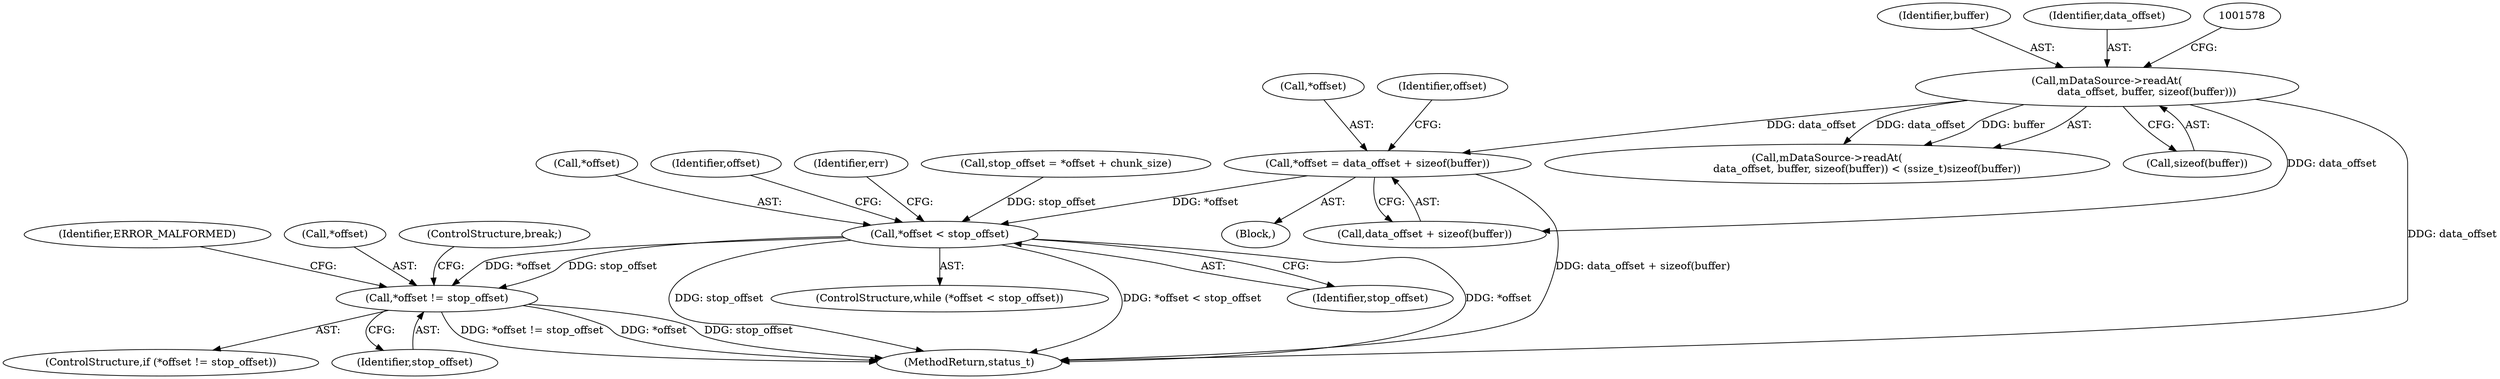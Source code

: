 digraph "0_Android_e7142a0703bc93f75e213e96ebc19000022afed9@API" {
"1001662" [label="(Call,*offset = data_offset + sizeof(buffer))"];
"1001572" [label="(Call,mDataSource->readAt(\n                        data_offset, buffer, sizeof(buffer)))"];
"1001670" [label="(Call,*offset < stop_offset)"];
"1001691" [label="(Call,*offset != stop_offset)"];
"1001677" [label="(Identifier,err)"];
"1001673" [label="(Identifier,stop_offset)"];
"1001669" [label="(ControlStructure,while (*offset < stop_offset))"];
"1001574" [label="(Identifier,buffer)"];
"1001558" [label="(Block,)"];
"1001663" [label="(Call,*offset)"];
"1001691" [label="(Call,*offset != stop_offset)"];
"1001662" [label="(Call,*offset = data_offset + sizeof(buffer))"];
"1001690" [label="(ControlStructure,if (*offset != stop_offset))"];
"1001571" [label="(Call,mDataSource->readAt(\n                        data_offset, buffer, sizeof(buffer)) < (ssize_t)sizeof(buffer))"];
"1001694" [label="(Identifier,stop_offset)"];
"1001573" [label="(Identifier,data_offset)"];
"1001575" [label="(Call,sizeof(buffer))"];
"1001572" [label="(Call,mDataSource->readAt(\n                        data_offset, buffer, sizeof(buffer)))"];
"1001697" [label="(Identifier,ERROR_MALFORMED)"];
"1001692" [label="(Call,*offset)"];
"1001656" [label="(Call,stop_offset = *offset + chunk_size)"];
"1003275" [label="(MethodReturn,status_t)"];
"1001672" [label="(Identifier,offset)"];
"1001698" [label="(ControlStructure,break;)"];
"1001665" [label="(Call,data_offset + sizeof(buffer))"];
"1001671" [label="(Call,*offset)"];
"1001693" [label="(Identifier,offset)"];
"1001670" [label="(Call,*offset < stop_offset)"];
"1001662" -> "1001558"  [label="AST: "];
"1001662" -> "1001665"  [label="CFG: "];
"1001663" -> "1001662"  [label="AST: "];
"1001665" -> "1001662"  [label="AST: "];
"1001672" -> "1001662"  [label="CFG: "];
"1001662" -> "1003275"  [label="DDG: data_offset + sizeof(buffer)"];
"1001572" -> "1001662"  [label="DDG: data_offset"];
"1001662" -> "1001670"  [label="DDG: *offset"];
"1001572" -> "1001571"  [label="AST: "];
"1001572" -> "1001575"  [label="CFG: "];
"1001573" -> "1001572"  [label="AST: "];
"1001574" -> "1001572"  [label="AST: "];
"1001575" -> "1001572"  [label="AST: "];
"1001578" -> "1001572"  [label="CFG: "];
"1001572" -> "1003275"  [label="DDG: data_offset"];
"1001572" -> "1001571"  [label="DDG: data_offset"];
"1001572" -> "1001571"  [label="DDG: buffer"];
"1001572" -> "1001665"  [label="DDG: data_offset"];
"1001670" -> "1001669"  [label="AST: "];
"1001670" -> "1001673"  [label="CFG: "];
"1001671" -> "1001670"  [label="AST: "];
"1001673" -> "1001670"  [label="AST: "];
"1001677" -> "1001670"  [label="CFG: "];
"1001693" -> "1001670"  [label="CFG: "];
"1001670" -> "1003275"  [label="DDG: stop_offset"];
"1001670" -> "1003275"  [label="DDG: *offset"];
"1001670" -> "1003275"  [label="DDG: *offset < stop_offset"];
"1001656" -> "1001670"  [label="DDG: stop_offset"];
"1001670" -> "1001691"  [label="DDG: *offset"];
"1001670" -> "1001691"  [label="DDG: stop_offset"];
"1001691" -> "1001690"  [label="AST: "];
"1001691" -> "1001694"  [label="CFG: "];
"1001692" -> "1001691"  [label="AST: "];
"1001694" -> "1001691"  [label="AST: "];
"1001697" -> "1001691"  [label="CFG: "];
"1001698" -> "1001691"  [label="CFG: "];
"1001691" -> "1003275"  [label="DDG: *offset != stop_offset"];
"1001691" -> "1003275"  [label="DDG: *offset"];
"1001691" -> "1003275"  [label="DDG: stop_offset"];
}
